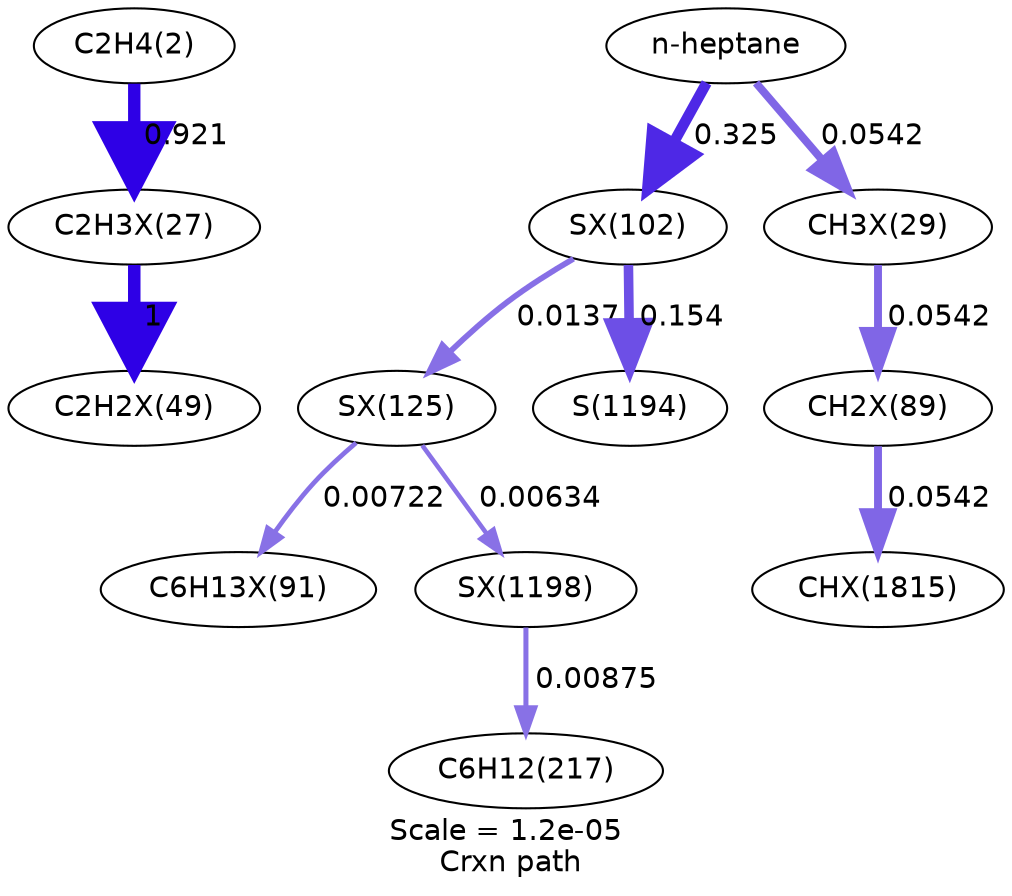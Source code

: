 digraph reaction_paths {
center=1;
s5 -> s28[fontname="Helvetica", style="setlinewidth(5.94)", arrowsize=2.97, color="0.7, 1.42, 0.9"
, label=" 0.921"];
s28 -> s37[fontname="Helvetica", style="setlinewidth(6)", arrowsize=3, color="0.7, 1.5, 0.9"
, label=" 1"];
s49 -> s50[fontname="Helvetica", style="setlinewidth(2.76)", arrowsize=1.38, color="0.7, 0.514, 0.9"
, label=" 0.0137"];
s0 -> s49[fontname="Helvetica", style="setlinewidth(5.15)", arrowsize=2.58, color="0.7, 0.825, 0.9"
, label=" 0.325"];
s49 -> s25[fontname="Helvetica", style="setlinewidth(4.59)", arrowsize=2.29, color="0.7, 0.654, 0.9"
, label=" 0.154"];
s50 -> s47[fontname="Helvetica", style="setlinewidth(2.28)", arrowsize=1.14, color="0.7, 0.507, 0.9"
, label=" 0.00722"];
s50 -> s67[fontname="Helvetica", style="setlinewidth(2.18)", arrowsize=1.09, color="0.7, 0.506, 0.9"
, label=" 0.00634"];
s67 -> s21[fontname="Helvetica", style="setlinewidth(2.42)", arrowsize=1.21, color="0.7, 0.509, 0.9"
, label=" 0.00875"];
s0 -> s29[fontname="Helvetica", style="setlinewidth(3.8)", arrowsize=1.9, color="0.7, 0.554, 0.9"
, label=" 0.0542"];
s29 -> s45[fontname="Helvetica", style="setlinewidth(3.8)", arrowsize=1.9, color="0.7, 0.554, 0.9"
, label=" 0.0542"];
s45 -> s75[fontname="Helvetica", style="setlinewidth(3.8)", arrowsize=1.9, color="0.7, 0.554, 0.9"
, label=" 0.0542"];
s0 [ fontname="Helvetica", label="n-heptane"];
s5 [ fontname="Helvetica", label="C2H4(2)"];
s21 [ fontname="Helvetica", label="C6H12(217)"];
s25 [ fontname="Helvetica", label="S(1194)"];
s28 [ fontname="Helvetica", label="C2H3X(27)"];
s29 [ fontname="Helvetica", label="CH3X(29)"];
s37 [ fontname="Helvetica", label="C2H2X(49)"];
s45 [ fontname="Helvetica", label="CH2X(89)"];
s47 [ fontname="Helvetica", label="C6H13X(91)"];
s49 [ fontname="Helvetica", label="SX(102)"];
s50 [ fontname="Helvetica", label="SX(125)"];
s67 [ fontname="Helvetica", label="SX(1198)"];
s75 [ fontname="Helvetica", label="CHX(1815)"];
 label = "Scale = 1.2e-05\l Crxn path";
 fontname = "Helvetica";
}
